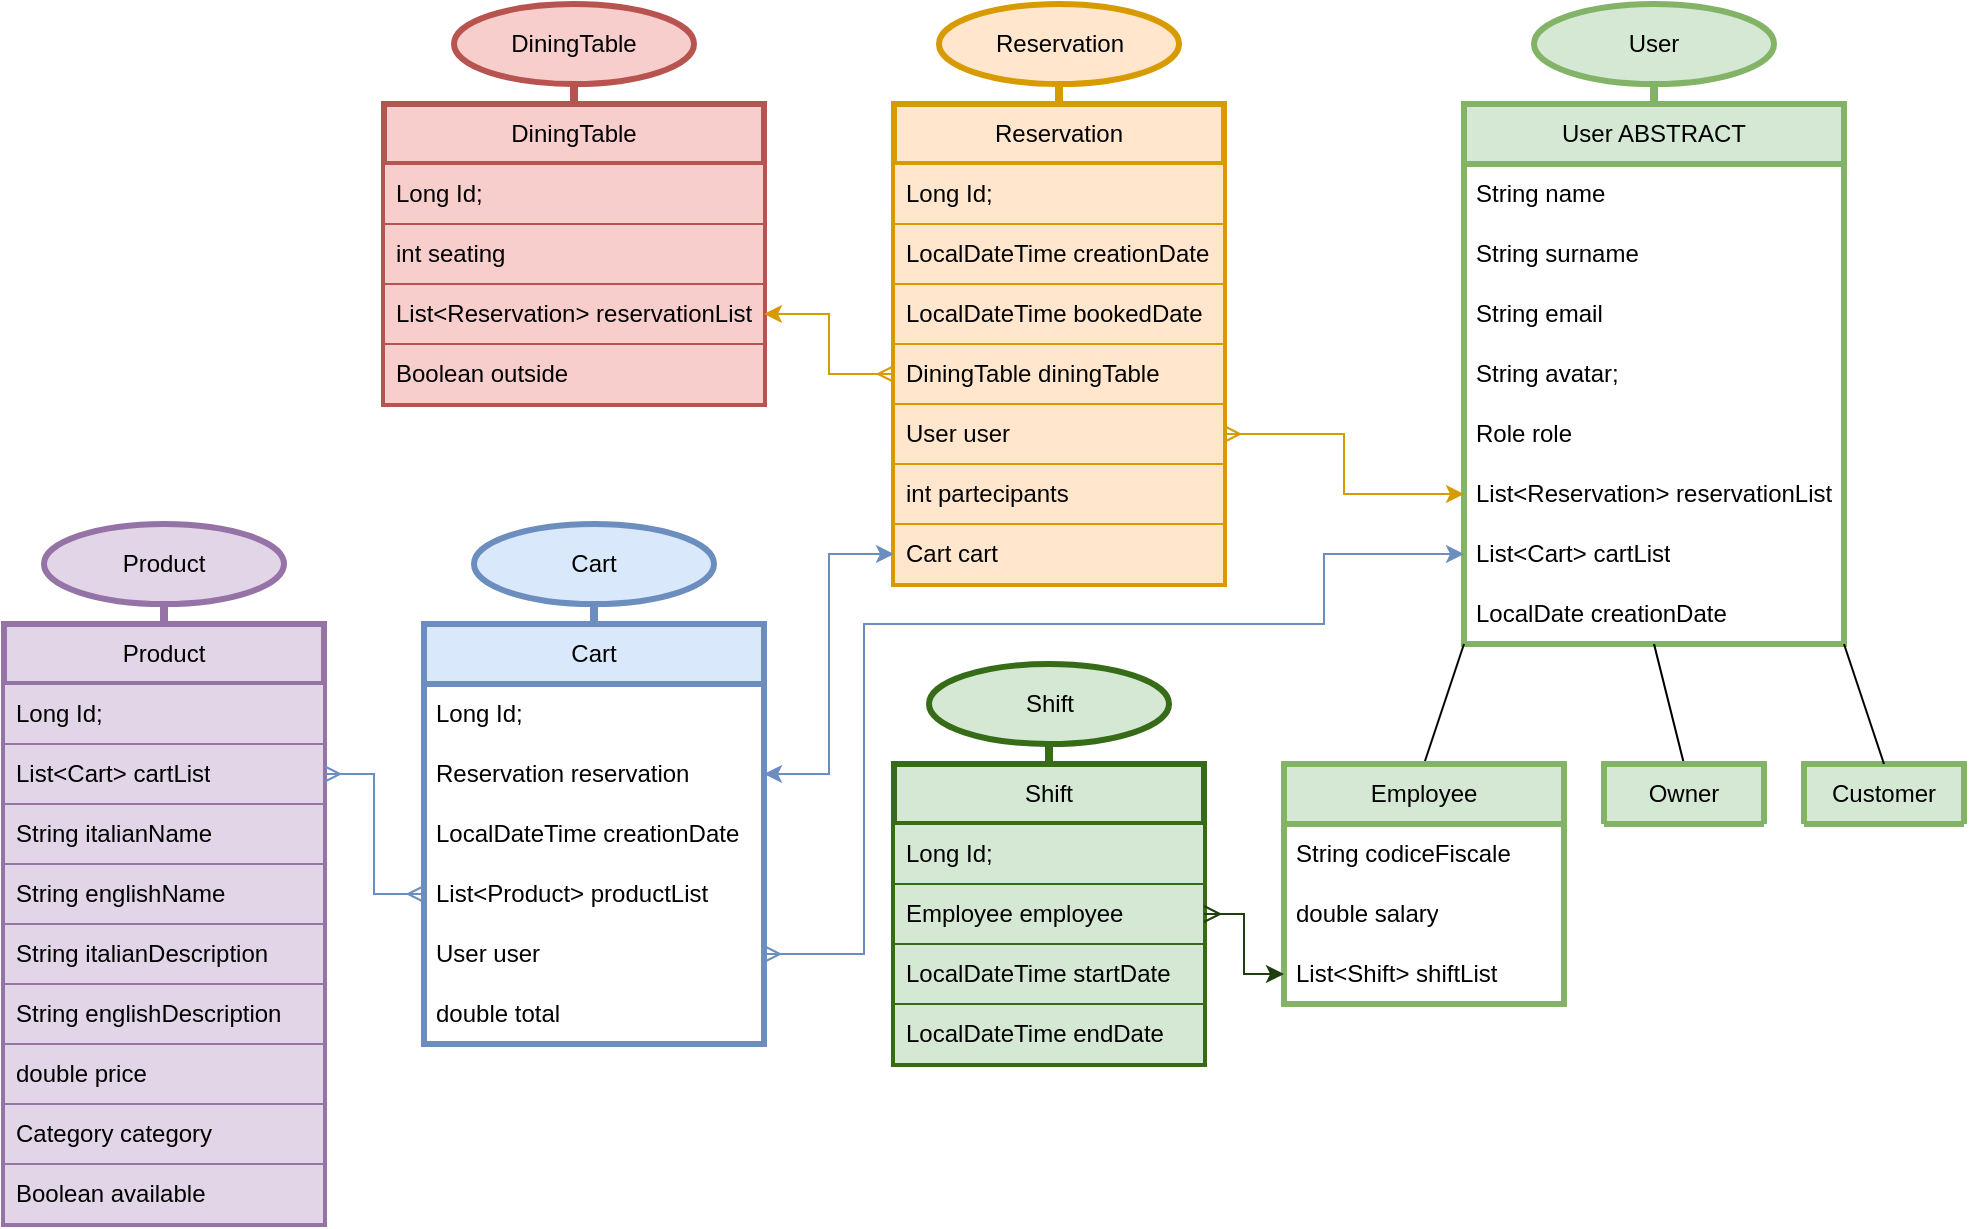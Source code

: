 <mxfile version="24.5.5" type="device">
  <diagram name="Pagina-1" id="t2VA1bUnUgz2H8iqfCA2">
    <mxGraphModel dx="2398" dy="1144" grid="1" gridSize="10" guides="1" tooltips="1" connect="1" arrows="1" fold="1" page="1" pageScale="1" pageWidth="150" pageHeight="150" math="0" shadow="0">
      <root>
        <mxCell id="0" />
        <mxCell id="1" parent="0" />
        <mxCell id="ywzWuXtJ4P6cwcy2bVyL-1" style="edgeStyle=orthogonalEdgeStyle;rounded=0;orthogonalLoop=1;jettySize=auto;html=1;exitX=0.5;exitY=1;exitDx=0;exitDy=0;entryX=0.5;entryY=0;entryDx=0;entryDy=0;endArrow=none;endFill=0;fillColor=#ffe6cc;strokeColor=#d79b00;strokeWidth=4;" parent="1" source="ywzWuXtJ4P6cwcy2bVyL-2" target="ywzWuXtJ4P6cwcy2bVyL-22" edge="1">
          <mxGeometry relative="1" as="geometry" />
        </mxCell>
        <mxCell id="ywzWuXtJ4P6cwcy2bVyL-2" value="Reservation" style="ellipse;whiteSpace=wrap;html=1;fillColor=#ffe6cc;strokeColor=#d79b00;strokeWidth=3;" parent="1" vertex="1">
          <mxGeometry x="-52.5" width="120" height="40" as="geometry" />
        </mxCell>
        <mxCell id="ywzWuXtJ4P6cwcy2bVyL-12" value="User" style="ellipse;whiteSpace=wrap;html=1;fillColor=#d5e8d4;strokeColor=#82b366;strokeWidth=3;" parent="1" vertex="1">
          <mxGeometry x="245" width="120" height="40" as="geometry" />
        </mxCell>
        <mxCell id="ywzWuXtJ4P6cwcy2bVyL-13" value="" style="endArrow=none;html=1;rounded=0;exitX=0.5;exitY=0;exitDx=0;exitDy=0;entryX=0.5;entryY=1;entryDx=0;entryDy=0;fillColor=#d5e8d4;strokeColor=#82b366;strokeWidth=4;" parent="1" source="ywzWuXtJ4P6cwcy2bVyL-14" target="ywzWuXtJ4P6cwcy2bVyL-12" edge="1">
          <mxGeometry width="50" height="50" relative="1" as="geometry">
            <mxPoint x="250" y="70" as="sourcePoint" />
            <mxPoint x="280" y="40" as="targetPoint" />
          </mxGeometry>
        </mxCell>
        <mxCell id="ywzWuXtJ4P6cwcy2bVyL-14" value="User ABSTRACT" style="swimlane;fontStyle=0;childLayout=stackLayout;horizontal=1;startSize=30;horizontalStack=0;resizeParent=1;resizeParentMax=0;resizeLast=0;collapsible=1;marginBottom=0;whiteSpace=wrap;html=1;fillColor=#d5e8d4;strokeColor=#82b366;strokeWidth=3;" parent="1" vertex="1">
          <mxGeometry x="210" y="50" width="190" height="270" as="geometry">
            <mxRectangle x="210" y="105" width="130" height="30" as="alternateBounds" />
          </mxGeometry>
        </mxCell>
        <mxCell id="ywzWuXtJ4P6cwcy2bVyL-17" value="String name" style="text;strokeColor=none;fillColor=none;align=left;verticalAlign=middle;spacingLeft=4;spacingRight=4;overflow=hidden;points=[[0,0.5],[1,0.5]];portConstraint=eastwest;rotatable=0;whiteSpace=wrap;html=1;" parent="ywzWuXtJ4P6cwcy2bVyL-14" vertex="1">
          <mxGeometry y="30" width="190" height="30" as="geometry" />
        </mxCell>
        <mxCell id="ywzWuXtJ4P6cwcy2bVyL-18" value="String surname" style="text;strokeColor=none;fillColor=none;align=left;verticalAlign=middle;spacingLeft=4;spacingRight=4;overflow=hidden;points=[[0,0.5],[1,0.5]];portConstraint=eastwest;rotatable=0;whiteSpace=wrap;html=1;" parent="ywzWuXtJ4P6cwcy2bVyL-14" vertex="1">
          <mxGeometry y="60" width="190" height="30" as="geometry" />
        </mxCell>
        <mxCell id="ywzWuXtJ4P6cwcy2bVyL-19" value="String email" style="text;strokeColor=none;fillColor=none;align=left;verticalAlign=middle;spacingLeft=4;spacingRight=4;overflow=hidden;points=[[0,0.5],[1,0.5]];portConstraint=eastwest;rotatable=0;whiteSpace=wrap;html=1;" parent="ywzWuXtJ4P6cwcy2bVyL-14" vertex="1">
          <mxGeometry y="90" width="190" height="30" as="geometry" />
        </mxCell>
        <mxCell id="ywzWuXtJ4P6cwcy2bVyL-20" value="String avatar;" style="text;strokeColor=none;fillColor=none;align=left;verticalAlign=middle;spacingLeft=4;spacingRight=4;overflow=hidden;points=[[0,0.5],[1,0.5]];portConstraint=eastwest;rotatable=0;whiteSpace=wrap;html=1;" parent="ywzWuXtJ4P6cwcy2bVyL-14" vertex="1">
          <mxGeometry y="120" width="190" height="30" as="geometry" />
        </mxCell>
        <mxCell id="ywzWuXtJ4P6cwcy2bVyL-33" value="Role role" style="text;strokeColor=none;fillColor=none;align=left;verticalAlign=middle;spacingLeft=4;spacingRight=4;overflow=hidden;points=[[0,0.5],[1,0.5]];portConstraint=eastwest;rotatable=0;whiteSpace=wrap;html=1;" parent="ywzWuXtJ4P6cwcy2bVyL-14" vertex="1">
          <mxGeometry y="150" width="190" height="30" as="geometry" />
        </mxCell>
        <mxCell id="ywzWuXtJ4P6cwcy2bVyL-21" value="List&amp;lt;Reservation&amp;gt; reservationList" style="text;strokeColor=none;fillColor=none;align=left;verticalAlign=middle;spacingLeft=4;spacingRight=4;overflow=hidden;points=[[0,0.5],[1,0.5]];portConstraint=eastwest;rotatable=0;whiteSpace=wrap;html=1;" parent="ywzWuXtJ4P6cwcy2bVyL-14" vertex="1">
          <mxGeometry y="180" width="190" height="30" as="geometry" />
        </mxCell>
        <mxCell id="EycopHep82n0EEVdZCYF-85" value="List&amp;lt;Cart&amp;gt; cartList" style="text;strokeColor=none;fillColor=none;align=left;verticalAlign=middle;spacingLeft=4;spacingRight=4;overflow=hidden;points=[[0,0.5],[1,0.5]];portConstraint=eastwest;rotatable=0;whiteSpace=wrap;html=1;" parent="ywzWuXtJ4P6cwcy2bVyL-14" vertex="1">
          <mxGeometry y="210" width="190" height="30" as="geometry" />
        </mxCell>
        <mxCell id="EycopHep82n0EEVdZCYF-34" value="LocalDate creationDate" style="text;strokeColor=none;fillColor=none;align=left;verticalAlign=middle;spacingLeft=4;spacingRight=4;overflow=hidden;points=[[0,0.5],[1,0.5]];portConstraint=eastwest;rotatable=0;whiteSpace=wrap;html=1;" parent="ywzWuXtJ4P6cwcy2bVyL-14" vertex="1">
          <mxGeometry y="240" width="190" height="30" as="geometry" />
        </mxCell>
        <mxCell id="ywzWuXtJ4P6cwcy2bVyL-22" value="Reservation" style="swimlane;fontStyle=0;childLayout=stackLayout;horizontal=1;startSize=30;horizontalStack=0;resizeParent=1;resizeParentMax=0;resizeLast=0;collapsible=1;marginBottom=0;whiteSpace=wrap;html=1;fillColor=#ffe6cc;strokeColor=#d79b00;strokeWidth=3;" parent="1" vertex="1">
          <mxGeometry x="-75" y="50" width="165" height="240" as="geometry" />
        </mxCell>
        <mxCell id="ywzWuXtJ4P6cwcy2bVyL-23" value="Long Id;" style="text;strokeColor=#d79b00;fillColor=#ffe6cc;align=left;verticalAlign=middle;spacingLeft=4;spacingRight=4;overflow=hidden;points=[[0,0.5],[1,0.5]];portConstraint=eastwest;rotatable=0;whiteSpace=wrap;html=1;" parent="ywzWuXtJ4P6cwcy2bVyL-22" vertex="1">
          <mxGeometry y="30" width="165" height="30" as="geometry" />
        </mxCell>
        <mxCell id="ywzWuXtJ4P6cwcy2bVyL-25" value="LocalDateTime creationDate" style="text;strokeColor=#d79b00;fillColor=#ffe6cc;align=left;verticalAlign=middle;spacingLeft=4;spacingRight=4;overflow=hidden;points=[[0,0.5],[1,0.5]];portConstraint=eastwest;rotatable=0;whiteSpace=wrap;html=1;" parent="ywzWuXtJ4P6cwcy2bVyL-22" vertex="1">
          <mxGeometry y="60" width="165" height="30" as="geometry" />
        </mxCell>
        <mxCell id="ywzWuXtJ4P6cwcy2bVyL-26" value="LocalDateTime bookedDate" style="text;strokeColor=#d79b00;fillColor=#ffe6cc;align=left;verticalAlign=middle;spacingLeft=4;spacingRight=4;overflow=hidden;points=[[0,0.5],[1,0.5]];portConstraint=eastwest;rotatable=0;whiteSpace=wrap;html=1;" parent="ywzWuXtJ4P6cwcy2bVyL-22" vertex="1">
          <mxGeometry y="90" width="165" height="30" as="geometry" />
        </mxCell>
        <mxCell id="ywzWuXtJ4P6cwcy2bVyL-27" value="DiningTable diningTable" style="text;strokeColor=#d79b00;fillColor=#ffe6cc;align=left;verticalAlign=middle;spacingLeft=4;spacingRight=4;overflow=hidden;points=[[0,0.5],[1,0.5]];portConstraint=eastwest;rotatable=0;whiteSpace=wrap;html=1;" parent="ywzWuXtJ4P6cwcy2bVyL-22" vertex="1">
          <mxGeometry y="120" width="165" height="30" as="geometry" />
        </mxCell>
        <mxCell id="ywzWuXtJ4P6cwcy2bVyL-24" value="User user" style="text;strokeColor=#d79b00;fillColor=#ffe6cc;align=left;verticalAlign=middle;spacingLeft=4;spacingRight=4;overflow=hidden;points=[[0,0.5],[1,0.5]];portConstraint=eastwest;rotatable=0;whiteSpace=wrap;html=1;" parent="ywzWuXtJ4P6cwcy2bVyL-22" vertex="1">
          <mxGeometry y="150" width="165" height="30" as="geometry" />
        </mxCell>
        <mxCell id="ywzWuXtJ4P6cwcy2bVyL-34" value="int partecipants" style="text;strokeColor=#d79b00;fillColor=#ffe6cc;align=left;verticalAlign=middle;spacingLeft=4;spacingRight=4;overflow=hidden;points=[[0,0.5],[1,0.5]];portConstraint=eastwest;rotatable=0;whiteSpace=wrap;html=1;" parent="ywzWuXtJ4P6cwcy2bVyL-22" vertex="1">
          <mxGeometry y="180" width="165" height="30" as="geometry" />
        </mxCell>
        <mxCell id="EycopHep82n0EEVdZCYF-62" value="Cart cart" style="text;strokeColor=#d79b00;fillColor=#ffe6cc;align=left;verticalAlign=middle;spacingLeft=4;spacingRight=4;overflow=hidden;points=[[0,0.5],[1,0.5]];portConstraint=eastwest;rotatable=0;whiteSpace=wrap;html=1;" parent="ywzWuXtJ4P6cwcy2bVyL-22" vertex="1">
          <mxGeometry y="210" width="165" height="30" as="geometry" />
        </mxCell>
        <mxCell id="EycopHep82n0EEVdZCYF-2" value="" style="endArrow=none;html=1;rounded=0;exitX=0.5;exitY=0;exitDx=0;exitDy=0;entryX=0.5;entryY=1;entryDx=0;entryDy=0;" parent="1" source="EycopHep82n0EEVdZCYF-13" target="ywzWuXtJ4P6cwcy2bVyL-14" edge="1">
          <mxGeometry width="50" height="50" relative="1" as="geometry">
            <mxPoint x="390" y="370" as="sourcePoint" />
            <mxPoint x="330" y="370" as="targetPoint" />
          </mxGeometry>
        </mxCell>
        <mxCell id="EycopHep82n0EEVdZCYF-3" value="" style="endArrow=none;html=1;rounded=0;exitX=0.5;exitY=0;exitDx=0;exitDy=0;entryX=0;entryY=1;entryDx=0;entryDy=0;" parent="1" source="EycopHep82n0EEVdZCYF-20" target="ywzWuXtJ4P6cwcy2bVyL-14" edge="1">
          <mxGeometry width="50" height="50" relative="1" as="geometry">
            <mxPoint x="280" y="340" as="sourcePoint" />
            <mxPoint x="280" y="345" as="targetPoint" />
          </mxGeometry>
        </mxCell>
        <mxCell id="EycopHep82n0EEVdZCYF-13" value="Owner" style="swimlane;fontStyle=0;childLayout=stackLayout;horizontal=1;startSize=30;horizontalStack=0;resizeParent=1;resizeParentMax=0;resizeLast=0;collapsible=1;marginBottom=0;whiteSpace=wrap;html=1;fillColor=#d5e8d4;strokeColor=#82b366;strokeWidth=3;" parent="1" vertex="1" collapsed="1">
          <mxGeometry x="280" y="380" width="80" height="30" as="geometry">
            <mxRectangle x="290" y="370" width="140" height="60" as="alternateBounds" />
          </mxGeometry>
        </mxCell>
        <mxCell id="EycopHep82n0EEVdZCYF-20" value="Employee" style="swimlane;fontStyle=0;childLayout=stackLayout;horizontal=1;startSize=30;horizontalStack=0;resizeParent=1;resizeParentMax=0;resizeLast=0;collapsible=1;marginBottom=0;whiteSpace=wrap;html=1;fillColor=#d5e8d4;strokeColor=#82b366;strokeWidth=3;" parent="1" vertex="1">
          <mxGeometry x="120" y="380" width="140" height="120" as="geometry" />
        </mxCell>
        <mxCell id="EycopHep82n0EEVdZCYF-23" value="String codiceFiscale" style="text;strokeColor=none;fillColor=none;align=left;verticalAlign=middle;spacingLeft=4;spacingRight=4;overflow=hidden;points=[[0,0.5],[1,0.5]];portConstraint=eastwest;rotatable=0;whiteSpace=wrap;html=1;" parent="EycopHep82n0EEVdZCYF-20" vertex="1">
          <mxGeometry y="30" width="140" height="30" as="geometry" />
        </mxCell>
        <mxCell id="EycopHep82n0EEVdZCYF-35" value="double salary" style="text;strokeColor=none;fillColor=none;align=left;verticalAlign=middle;spacingLeft=4;spacingRight=4;overflow=hidden;points=[[0,0.5],[1,0.5]];portConstraint=eastwest;rotatable=0;whiteSpace=wrap;html=1;" parent="EycopHep82n0EEVdZCYF-20" vertex="1">
          <mxGeometry y="60" width="140" height="30" as="geometry" />
        </mxCell>
        <mxCell id="EycopHep82n0EEVdZCYF-37" value="List&amp;lt;Shift&amp;gt; shiftList" style="text;strokeColor=none;fillColor=none;align=left;verticalAlign=middle;spacingLeft=4;spacingRight=4;overflow=hidden;points=[[0,0.5],[1,0.5]];portConstraint=eastwest;rotatable=0;whiteSpace=wrap;html=1;" parent="EycopHep82n0EEVdZCYF-20" vertex="1">
          <mxGeometry y="90" width="140" height="30" as="geometry" />
        </mxCell>
        <mxCell id="EycopHep82n0EEVdZCYF-40" style="edgeStyle=orthogonalEdgeStyle;rounded=0;orthogonalLoop=1;jettySize=auto;html=1;exitX=1;exitY=0.5;exitDx=0;exitDy=0;entryX=0;entryY=0.5;entryDx=0;entryDy=0;fillColor=#ffe6cc;strokeColor=#d79b00;startArrow=ERmany;startFill=0;" parent="1" source="ywzWuXtJ4P6cwcy2bVyL-24" target="ywzWuXtJ4P6cwcy2bVyL-21" edge="1">
          <mxGeometry relative="1" as="geometry">
            <mxPoint x="150" y="310" as="targetPoint" />
          </mxGeometry>
        </mxCell>
        <mxCell id="EycopHep82n0EEVdZCYF-41" style="edgeStyle=orthogonalEdgeStyle;rounded=0;orthogonalLoop=1;jettySize=auto;html=1;exitX=0.5;exitY=1;exitDx=0;exitDy=0;entryX=0.5;entryY=0;entryDx=0;entryDy=0;endArrow=none;endFill=0;fillColor=#f8cecc;strokeColor=#b85450;strokeWidth=4;" parent="1" source="EycopHep82n0EEVdZCYF-42" target="EycopHep82n0EEVdZCYF-43" edge="1">
          <mxGeometry relative="1" as="geometry" />
        </mxCell>
        <mxCell id="EycopHep82n0EEVdZCYF-42" value="DiningTable" style="ellipse;whiteSpace=wrap;html=1;fillColor=#f8cecc;strokeColor=#b85450;strokeWidth=3;" parent="1" vertex="1">
          <mxGeometry x="-295" width="120" height="40" as="geometry" />
        </mxCell>
        <mxCell id="EycopHep82n0EEVdZCYF-43" value="DiningTable" style="swimlane;fontStyle=0;childLayout=stackLayout;horizontal=1;startSize=30;horizontalStack=0;resizeParent=1;resizeParentMax=0;resizeLast=0;collapsible=1;marginBottom=0;whiteSpace=wrap;html=1;fillColor=#f8cecc;strokeColor=#b85450;strokeWidth=3;" parent="1" vertex="1">
          <mxGeometry x="-330" y="50" width="190" height="150" as="geometry" />
        </mxCell>
        <mxCell id="EycopHep82n0EEVdZCYF-44" value="Long Id;" style="text;strokeColor=#b85450;fillColor=#f8cecc;align=left;verticalAlign=middle;spacingLeft=4;spacingRight=4;overflow=hidden;points=[[0,0.5],[1,0.5]];portConstraint=eastwest;rotatable=0;whiteSpace=wrap;html=1;" parent="EycopHep82n0EEVdZCYF-43" vertex="1">
          <mxGeometry y="30" width="190" height="30" as="geometry" />
        </mxCell>
        <mxCell id="EycopHep82n0EEVdZCYF-45" value="int seating" style="text;strokeColor=#b85450;fillColor=#f8cecc;align=left;verticalAlign=middle;spacingLeft=4;spacingRight=4;overflow=hidden;points=[[0,0.5],[1,0.5]];portConstraint=eastwest;rotatable=0;whiteSpace=wrap;html=1;" parent="EycopHep82n0EEVdZCYF-43" vertex="1">
          <mxGeometry y="60" width="190" height="30" as="geometry" />
        </mxCell>
        <mxCell id="EycopHep82n0EEVdZCYF-46" value="List&amp;lt;Reservation&amp;gt; reservationList" style="text;strokeColor=#b85450;fillColor=#f8cecc;align=left;verticalAlign=middle;spacingLeft=4;spacingRight=4;overflow=hidden;points=[[0,0.5],[1,0.5]];portConstraint=eastwest;rotatable=0;whiteSpace=wrap;html=1;" parent="EycopHep82n0EEVdZCYF-43" vertex="1">
          <mxGeometry y="90" width="190" height="30" as="geometry" />
        </mxCell>
        <mxCell id="EycopHep82n0EEVdZCYF-47" value="Boolean outside" style="text;strokeColor=#b85450;fillColor=#f8cecc;align=left;verticalAlign=middle;spacingLeft=4;spacingRight=4;overflow=hidden;points=[[0,0.5],[1,0.5]];portConstraint=eastwest;rotatable=0;whiteSpace=wrap;html=1;" parent="EycopHep82n0EEVdZCYF-43" vertex="1">
          <mxGeometry y="120" width="190" height="30" as="geometry" />
        </mxCell>
        <mxCell id="EycopHep82n0EEVdZCYF-52" style="edgeStyle=orthogonalEdgeStyle;rounded=0;orthogonalLoop=1;jettySize=auto;html=1;exitX=1;exitY=0.5;exitDx=0;exitDy=0;entryX=0;entryY=0.5;entryDx=0;entryDy=0;endArrow=ERmany;endFill=0;startArrow=classic;startFill=1;fillColor=#ffe6cc;strokeColor=#d79b00;" parent="1" source="EycopHep82n0EEVdZCYF-46" target="ywzWuXtJ4P6cwcy2bVyL-27" edge="1">
          <mxGeometry relative="1" as="geometry" />
        </mxCell>
        <mxCell id="EycopHep82n0EEVdZCYF-53" style="edgeStyle=orthogonalEdgeStyle;rounded=0;orthogonalLoop=1;jettySize=auto;html=1;exitX=0.5;exitY=1;exitDx=0;exitDy=0;entryX=0.5;entryY=0;entryDx=0;entryDy=0;endArrow=none;endFill=0;fillColor=#d5e8d4;strokeColor=#366B17;strokeWidth=4;" parent="1" source="EycopHep82n0EEVdZCYF-54" target="EycopHep82n0EEVdZCYF-55" edge="1">
          <mxGeometry relative="1" as="geometry" />
        </mxCell>
        <mxCell id="EycopHep82n0EEVdZCYF-54" value="Shift" style="ellipse;whiteSpace=wrap;html=1;fillColor=#d5e8d4;strokeColor=#366B17;strokeWidth=3;" parent="1" vertex="1">
          <mxGeometry x="-57.5" y="330" width="120" height="40" as="geometry" />
        </mxCell>
        <mxCell id="EycopHep82n0EEVdZCYF-55" value="Shift" style="swimlane;fontStyle=0;childLayout=stackLayout;horizontal=1;startSize=30;horizontalStack=0;resizeParent=1;resizeParentMax=0;resizeLast=0;collapsible=1;marginBottom=0;whiteSpace=wrap;html=1;fillColor=#d5e8d4;strokeColor=#366B17;strokeWidth=3;" parent="1" vertex="1">
          <mxGeometry x="-75" y="380" width="155" height="150" as="geometry" />
        </mxCell>
        <mxCell id="EycopHep82n0EEVdZCYF-56" value="Long Id;" style="text;strokeColor=#366B17;fillColor=#d5e8d4;align=left;verticalAlign=middle;spacingLeft=4;spacingRight=4;overflow=hidden;points=[[0,0.5],[1,0.5]];portConstraint=eastwest;rotatable=0;whiteSpace=wrap;html=1;" parent="EycopHep82n0EEVdZCYF-55" vertex="1">
          <mxGeometry y="30" width="155" height="30" as="geometry" />
        </mxCell>
        <mxCell id="EycopHep82n0EEVdZCYF-60" value="Employee employee" style="text;strokeColor=#366B17;fillColor=#d5e8d4;align=left;verticalAlign=middle;spacingLeft=4;spacingRight=4;overflow=hidden;points=[[0,0.5],[1,0.5]];portConstraint=eastwest;rotatable=0;whiteSpace=wrap;html=1;" parent="EycopHep82n0EEVdZCYF-55" vertex="1">
          <mxGeometry y="60" width="155" height="30" as="geometry" />
        </mxCell>
        <mxCell id="EycopHep82n0EEVdZCYF-58" value="LocalDateTime startDate" style="text;strokeColor=#366B17;fillColor=#d5e8d4;align=left;verticalAlign=middle;spacingLeft=4;spacingRight=4;overflow=hidden;points=[[0,0.5],[1,0.5]];portConstraint=eastwest;rotatable=0;whiteSpace=wrap;html=1;" parent="EycopHep82n0EEVdZCYF-55" vertex="1">
          <mxGeometry y="90" width="155" height="30" as="geometry" />
        </mxCell>
        <mxCell id="EycopHep82n0EEVdZCYF-91" value="LocalDateTime endDate" style="text;strokeColor=#366B17;fillColor=#d5e8d4;align=left;verticalAlign=middle;spacingLeft=4;spacingRight=4;overflow=hidden;points=[[0,0.5],[1,0.5]];portConstraint=eastwest;rotatable=0;whiteSpace=wrap;html=1;" parent="EycopHep82n0EEVdZCYF-55" vertex="1">
          <mxGeometry y="120" width="155" height="30" as="geometry" />
        </mxCell>
        <mxCell id="EycopHep82n0EEVdZCYF-61" style="edgeStyle=orthogonalEdgeStyle;rounded=0;orthogonalLoop=1;jettySize=auto;html=1;exitX=1;exitY=0.5;exitDx=0;exitDy=0;entryX=0;entryY=0.5;entryDx=0;entryDy=0;strokeColor=#1F3D0D;startArrow=ERmany;startFill=0;" parent="1" source="EycopHep82n0EEVdZCYF-60" target="EycopHep82n0EEVdZCYF-37" edge="1">
          <mxGeometry relative="1" as="geometry" />
        </mxCell>
        <mxCell id="EycopHep82n0EEVdZCYF-63" style="edgeStyle=orthogonalEdgeStyle;rounded=0;orthogonalLoop=1;jettySize=auto;html=1;exitX=0.5;exitY=1;exitDx=0;exitDy=0;entryX=0.5;entryY=0;entryDx=0;entryDy=0;endArrow=none;endFill=0;fillColor=#dae8fc;strokeColor=#6c8ebf;strokeWidth=4;" parent="1" source="EycopHep82n0EEVdZCYF-64" target="EycopHep82n0EEVdZCYF-65" edge="1">
          <mxGeometry relative="1" as="geometry" />
        </mxCell>
        <mxCell id="EycopHep82n0EEVdZCYF-64" value="Cart" style="ellipse;whiteSpace=wrap;html=1;fillColor=#dae8fc;strokeColor=#6c8ebf;strokeWidth=3;" parent="1" vertex="1">
          <mxGeometry x="-285" y="260" width="120" height="40" as="geometry" />
        </mxCell>
        <mxCell id="EycopHep82n0EEVdZCYF-65" value="Cart" style="swimlane;fontStyle=0;childLayout=stackLayout;horizontal=1;startSize=30;horizontalStack=0;resizeParent=1;resizeParentMax=0;resizeLast=0;collapsible=1;marginBottom=0;whiteSpace=wrap;html=1;fillColor=#dae8fc;strokeColor=#6c8ebf;strokeWidth=3;" parent="1" vertex="1">
          <mxGeometry x="-310" y="310" width="170" height="210" as="geometry" />
        </mxCell>
        <mxCell id="EycopHep82n0EEVdZCYF-66" value="Long Id;" style="text;strokeColor=none;fillColor=none;align=left;verticalAlign=middle;spacingLeft=4;spacingRight=4;overflow=hidden;points=[[0,0.5],[1,0.5]];portConstraint=eastwest;rotatable=0;whiteSpace=wrap;html=1;" parent="EycopHep82n0EEVdZCYF-65" vertex="1">
          <mxGeometry y="30" width="170" height="30" as="geometry" />
        </mxCell>
        <mxCell id="EycopHep82n0EEVdZCYF-67" value="Reservation reservation" style="text;strokeColor=none;fillColor=none;align=left;verticalAlign=middle;spacingLeft=4;spacingRight=4;overflow=hidden;points=[[0,0.5],[1,0.5]];portConstraint=eastwest;rotatable=0;whiteSpace=wrap;html=1;" parent="EycopHep82n0EEVdZCYF-65" vertex="1">
          <mxGeometry y="60" width="170" height="30" as="geometry" />
        </mxCell>
        <mxCell id="EycopHep82n0EEVdZCYF-68" value="LocalDateTime creationDate" style="text;strokeColor=none;fillColor=none;align=left;verticalAlign=middle;spacingLeft=4;spacingRight=4;overflow=hidden;points=[[0,0.5],[1,0.5]];portConstraint=eastwest;rotatable=0;whiteSpace=wrap;html=1;" parent="EycopHep82n0EEVdZCYF-65" vertex="1">
          <mxGeometry y="90" width="170" height="30" as="geometry" />
        </mxCell>
        <mxCell id="EycopHep82n0EEVdZCYF-71" value="List&amp;lt;Product&amp;gt; productList" style="text;strokeColor=none;fillColor=none;align=left;verticalAlign=middle;spacingLeft=4;spacingRight=4;overflow=hidden;points=[[0,0.5],[1,0.5]];portConstraint=eastwest;rotatable=0;whiteSpace=wrap;html=1;" parent="EycopHep82n0EEVdZCYF-65" vertex="1">
          <mxGeometry y="120" width="170" height="30" as="geometry" />
        </mxCell>
        <mxCell id="EycopHep82n0EEVdZCYF-86" value="User user" style="text;strokeColor=none;fillColor=none;align=left;verticalAlign=middle;spacingLeft=4;spacingRight=4;overflow=hidden;points=[[0,0.5],[1,0.5]];portConstraint=eastwest;rotatable=0;whiteSpace=wrap;html=1;" parent="EycopHep82n0EEVdZCYF-65" vertex="1">
          <mxGeometry y="150" width="170" height="30" as="geometry" />
        </mxCell>
        <mxCell id="EycopHep82n0EEVdZCYF-72" value="double total" style="text;strokeColor=none;fillColor=none;align=left;verticalAlign=middle;spacingLeft=4;spacingRight=4;overflow=hidden;points=[[0,0.5],[1,0.5]];portConstraint=eastwest;rotatable=0;whiteSpace=wrap;html=1;" parent="EycopHep82n0EEVdZCYF-65" vertex="1">
          <mxGeometry y="180" width="170" height="30" as="geometry" />
        </mxCell>
        <mxCell id="EycopHep82n0EEVdZCYF-69" style="edgeStyle=orthogonalEdgeStyle;rounded=0;orthogonalLoop=1;jettySize=auto;html=1;exitX=1;exitY=0.5;exitDx=0;exitDy=0;entryX=0;entryY=0.5;entryDx=0;entryDy=0;startArrow=classic;startFill=1;fillColor=#dae8fc;strokeColor=#6c8ebf;" parent="1" source="EycopHep82n0EEVdZCYF-67" target="EycopHep82n0EEVdZCYF-62" edge="1">
          <mxGeometry relative="1" as="geometry" />
        </mxCell>
        <mxCell id="EycopHep82n0EEVdZCYF-73" style="edgeStyle=orthogonalEdgeStyle;rounded=0;orthogonalLoop=1;jettySize=auto;html=1;exitX=0.5;exitY=1;exitDx=0;exitDy=0;entryX=0.5;entryY=0;entryDx=0;entryDy=0;endArrow=none;endFill=0;fillColor=#e1d5e7;strokeColor=#9673a6;strokeWidth=4;" parent="1" source="EycopHep82n0EEVdZCYF-74" target="EycopHep82n0EEVdZCYF-75" edge="1">
          <mxGeometry relative="1" as="geometry" />
        </mxCell>
        <mxCell id="EycopHep82n0EEVdZCYF-74" value="Product" style="ellipse;whiteSpace=wrap;html=1;fillColor=#e1d5e7;strokeColor=#9673a6;strokeWidth=3;" parent="1" vertex="1">
          <mxGeometry x="-500" y="260" width="120" height="40" as="geometry" />
        </mxCell>
        <mxCell id="EycopHep82n0EEVdZCYF-75" value="Product" style="swimlane;fontStyle=0;childLayout=stackLayout;horizontal=1;startSize=30;horizontalStack=0;resizeParent=1;resizeParentMax=0;resizeLast=0;collapsible=1;marginBottom=0;whiteSpace=wrap;html=1;fillColor=#e1d5e7;strokeColor=#9673a6;strokeWidth=3;" parent="1" vertex="1">
          <mxGeometry x="-520" y="310" width="160" height="300" as="geometry" />
        </mxCell>
        <mxCell id="EycopHep82n0EEVdZCYF-76" value="Long Id;" style="text;strokeColor=#9673a6;fillColor=#e1d5e7;align=left;verticalAlign=middle;spacingLeft=4;spacingRight=4;overflow=hidden;points=[[0,0.5],[1,0.5]];portConstraint=eastwest;rotatable=0;whiteSpace=wrap;html=1;" parent="EycopHep82n0EEVdZCYF-75" vertex="1">
          <mxGeometry y="30" width="160" height="30" as="geometry" />
        </mxCell>
        <mxCell id="EycopHep82n0EEVdZCYF-77" value="List&amp;lt;Cart&amp;gt; cartList" style="text;strokeColor=#9673a6;fillColor=#e1d5e7;align=left;verticalAlign=middle;spacingLeft=4;spacingRight=4;overflow=hidden;points=[[0,0.5],[1,0.5]];portConstraint=eastwest;rotatable=0;whiteSpace=wrap;html=1;" parent="EycopHep82n0EEVdZCYF-75" vertex="1">
          <mxGeometry y="60" width="160" height="30" as="geometry" />
        </mxCell>
        <mxCell id="EycopHep82n0EEVdZCYF-78" value="String italianName" style="text;strokeColor=#9673a6;fillColor=#e1d5e7;align=left;verticalAlign=middle;spacingLeft=4;spacingRight=4;overflow=hidden;points=[[0,0.5],[1,0.5]];portConstraint=eastwest;rotatable=0;whiteSpace=wrap;html=1;" parent="EycopHep82n0EEVdZCYF-75" vertex="1">
          <mxGeometry y="90" width="160" height="30" as="geometry" />
        </mxCell>
        <mxCell id="dXAoglLWIxxxAZ8wWMSN-1" value="String englishName" style="text;strokeColor=#9673a6;fillColor=#e1d5e7;align=left;verticalAlign=middle;spacingLeft=4;spacingRight=4;overflow=hidden;points=[[0,0.5],[1,0.5]];portConstraint=eastwest;rotatable=0;whiteSpace=wrap;html=1;" vertex="1" parent="EycopHep82n0EEVdZCYF-75">
          <mxGeometry y="120" width="160" height="30" as="geometry" />
        </mxCell>
        <mxCell id="dXAoglLWIxxxAZ8wWMSN-2" value="String italianDescription" style="text;strokeColor=#9673a6;fillColor=#e1d5e7;align=left;verticalAlign=middle;spacingLeft=4;spacingRight=4;overflow=hidden;points=[[0,0.5],[1,0.5]];portConstraint=eastwest;rotatable=0;whiteSpace=wrap;html=1;" vertex="1" parent="EycopHep82n0EEVdZCYF-75">
          <mxGeometry y="150" width="160" height="30" as="geometry" />
        </mxCell>
        <mxCell id="dXAoglLWIxxxAZ8wWMSN-3" value="String englishDescription" style="text;strokeColor=#9673a6;fillColor=#e1d5e7;align=left;verticalAlign=middle;spacingLeft=4;spacingRight=4;overflow=hidden;points=[[0,0.5],[1,0.5]];portConstraint=eastwest;rotatable=0;whiteSpace=wrap;html=1;" vertex="1" parent="EycopHep82n0EEVdZCYF-75">
          <mxGeometry y="180" width="160" height="30" as="geometry" />
        </mxCell>
        <mxCell id="EycopHep82n0EEVdZCYF-80" value="double price" style="text;strokeColor=#9673a6;fillColor=#e1d5e7;align=left;verticalAlign=middle;spacingLeft=4;spacingRight=4;overflow=hidden;points=[[0,0.5],[1,0.5]];portConstraint=eastwest;rotatable=0;whiteSpace=wrap;html=1;" parent="EycopHep82n0EEVdZCYF-75" vertex="1">
          <mxGeometry y="210" width="160" height="30" as="geometry" />
        </mxCell>
        <mxCell id="EycopHep82n0EEVdZCYF-81" value="Category category" style="text;strokeColor=#9673a6;fillColor=#e1d5e7;align=left;verticalAlign=middle;spacingLeft=4;spacingRight=4;overflow=hidden;points=[[0,0.5],[1,0.5]];portConstraint=eastwest;rotatable=0;whiteSpace=wrap;html=1;" parent="EycopHep82n0EEVdZCYF-75" vertex="1">
          <mxGeometry y="240" width="160" height="30" as="geometry" />
        </mxCell>
        <mxCell id="EycopHep82n0EEVdZCYF-82" value="Boolean available" style="text;strokeColor=#9673a6;fillColor=#e1d5e7;align=left;verticalAlign=middle;spacingLeft=4;spacingRight=4;overflow=hidden;points=[[0,0.5],[1,0.5]];portConstraint=eastwest;rotatable=0;whiteSpace=wrap;html=1;" parent="EycopHep82n0EEVdZCYF-75" vertex="1">
          <mxGeometry y="270" width="160" height="30" as="geometry" />
        </mxCell>
        <mxCell id="EycopHep82n0EEVdZCYF-83" style="edgeStyle=orthogonalEdgeStyle;rounded=0;orthogonalLoop=1;jettySize=auto;html=1;exitX=0;exitY=0.5;exitDx=0;exitDy=0;entryX=1;entryY=0.5;entryDx=0;entryDy=0;endArrow=ERmany;endFill=0;startArrow=ERmany;startFill=0;fillColor=#dae8fc;strokeColor=#6c8ebf;" parent="1" source="EycopHep82n0EEVdZCYF-71" target="EycopHep82n0EEVdZCYF-77" edge="1">
          <mxGeometry relative="1" as="geometry" />
        </mxCell>
        <mxCell id="EycopHep82n0EEVdZCYF-87" style="edgeStyle=orthogonalEdgeStyle;rounded=0;orthogonalLoop=1;jettySize=auto;html=1;exitX=0;exitY=0.5;exitDx=0;exitDy=0;entryX=1;entryY=0.5;entryDx=0;entryDy=0;startArrow=classic;startFill=1;endArrow=ERmany;endFill=0;fillColor=#dae8fc;strokeColor=#6c8ebf;" parent="1" source="EycopHep82n0EEVdZCYF-85" target="EycopHep82n0EEVdZCYF-86" edge="1">
          <mxGeometry relative="1" as="geometry">
            <Array as="points">
              <mxPoint x="140" y="275" />
              <mxPoint x="140" y="310" />
              <mxPoint x="-90" y="310" />
              <mxPoint x="-90" y="475" />
            </Array>
          </mxGeometry>
        </mxCell>
        <mxCell id="EycopHep82n0EEVdZCYF-89" value="Customer" style="swimlane;fontStyle=0;childLayout=stackLayout;horizontal=1;startSize=30;horizontalStack=0;resizeParent=1;resizeParentMax=0;resizeLast=0;collapsible=1;marginBottom=0;whiteSpace=wrap;html=1;fillColor=#d5e8d4;strokeColor=#82b366;strokeWidth=3;" parent="1" vertex="1" collapsed="1">
          <mxGeometry x="380" y="380" width="80" height="30" as="geometry">
            <mxRectangle x="290" y="370" width="140" height="60" as="alternateBounds" />
          </mxGeometry>
        </mxCell>
        <mxCell id="EycopHep82n0EEVdZCYF-90" value="" style="endArrow=none;html=1;rounded=0;exitX=0.5;exitY=0;exitDx=0;exitDy=0;entryX=1;entryY=1;entryDx=0;entryDy=0;" parent="1" source="EycopHep82n0EEVdZCYF-89" target="ywzWuXtJ4P6cwcy2bVyL-14" edge="1">
          <mxGeometry width="50" height="50" relative="1" as="geometry">
            <mxPoint x="320" y="380" as="sourcePoint" />
            <mxPoint x="290" y="335" as="targetPoint" />
          </mxGeometry>
        </mxCell>
      </root>
    </mxGraphModel>
  </diagram>
</mxfile>
